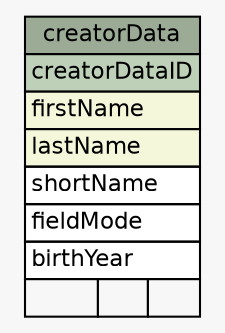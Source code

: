 // dot 2.34.0 on Linux 3.11.6-1-ARCH
// SchemaSpy rev 590
digraph "creatorData" {
  graph [
    rankdir="RL"
    bgcolor="#f7f7f7"
    nodesep="0.18"
    ranksep="0.46"
    fontname="Helvetica"
    fontsize="11"
  ];
  node [
    fontname="Helvetica"
    fontsize="11"
    shape="plaintext"
  ];
  edge [
    arrowsize="0.8"
  ];
  "creatorData" [
    label=<
    <TABLE BORDER="0" CELLBORDER="1" CELLSPACING="0" BGCOLOR="#ffffff">
      <TR><TD COLSPAN="3" BGCOLOR="#9bab96" ALIGN="CENTER">creatorData</TD></TR>
      <TR><TD PORT="creatorDataID" COLSPAN="3" BGCOLOR="#bed1b8" ALIGN="LEFT">creatorDataID</TD></TR>
      <TR><TD PORT="firstName" COLSPAN="3" BGCOLOR="#f4f7da" ALIGN="LEFT">firstName</TD></TR>
      <TR><TD PORT="lastName" COLSPAN="3" BGCOLOR="#f4f7da" ALIGN="LEFT">lastName</TD></TR>
      <TR><TD PORT="shortName" COLSPAN="3" ALIGN="LEFT">shortName</TD></TR>
      <TR><TD PORT="fieldMode" COLSPAN="3" ALIGN="LEFT">fieldMode</TD></TR>
      <TR><TD PORT="birthYear" COLSPAN="3" ALIGN="LEFT">birthYear</TD></TR>
      <TR><TD ALIGN="LEFT" BGCOLOR="#f7f7f7">  </TD><TD ALIGN="RIGHT" BGCOLOR="#f7f7f7">  </TD><TD ALIGN="RIGHT" BGCOLOR="#f7f7f7">  </TD></TR>
    </TABLE>>
    URL="tables/creatorData.html"
    tooltip="creatorData"
  ];
}
